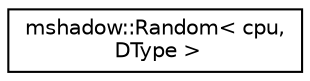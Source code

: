 digraph "Graphical Class Hierarchy"
{
 // LATEX_PDF_SIZE
  edge [fontname="Helvetica",fontsize="10",labelfontname="Helvetica",labelfontsize="10"];
  node [fontname="Helvetica",fontsize="10",shape=record];
  rankdir="LR";
  Node0 [label="mshadow::Random\< cpu,\l DType \>",height=0.2,width=0.4,color="black", fillcolor="white", style="filled",URL="$classmshadow_1_1Random_3_01cpu_00_01DType_01_4.html",tooltip="CPU random number generator."];
}

